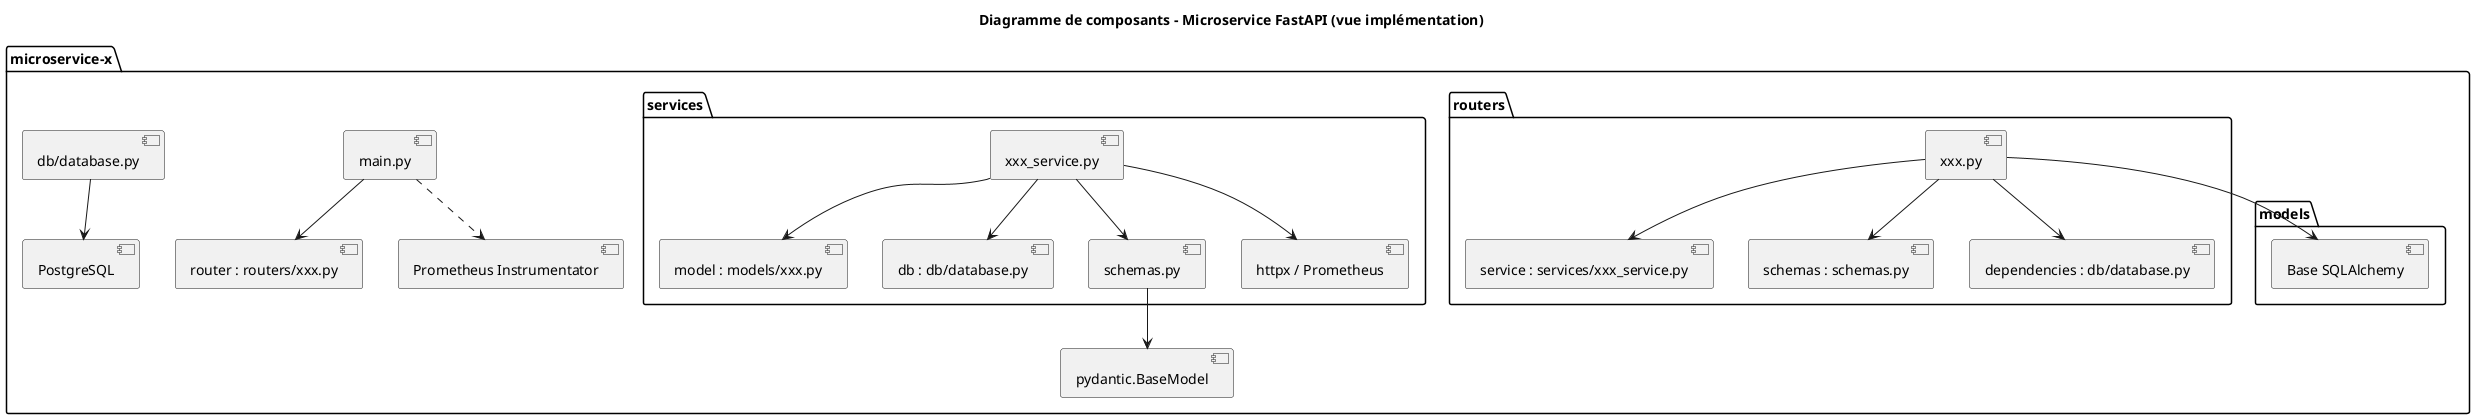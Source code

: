 @startuml
title Diagramme de composants – Microservice FastAPI (vue implémentation)

package "microservice-x" {

  [main.py] --> [router : routers/xxx.py]

  package "routers" {
    [xxx.py] --> [service : services/xxx_service.py]
    [xxx.py] --> [schemas : schemas.py]
    [xxx.py] --> [dependencies : db/database.py]
  }

  package "services" {
    [xxx_service.py] --> [model : models/xxx.py]
    [xxx_service.py] --> [db : db/database.py]
    [xxx_service.py] --> [schemas.py]
    [xxx_service.py] --> [httpx / Prometheus]
  }

  package "models" {
    [xxx.py] --> [Base SQLAlchemy]
  }

  [schemas.py] --> [pydantic.BaseModel]
  [db/database.py] --> [PostgreSQL]

  [main.py] ..> [Prometheus Instrumentator]
}

@enduml
